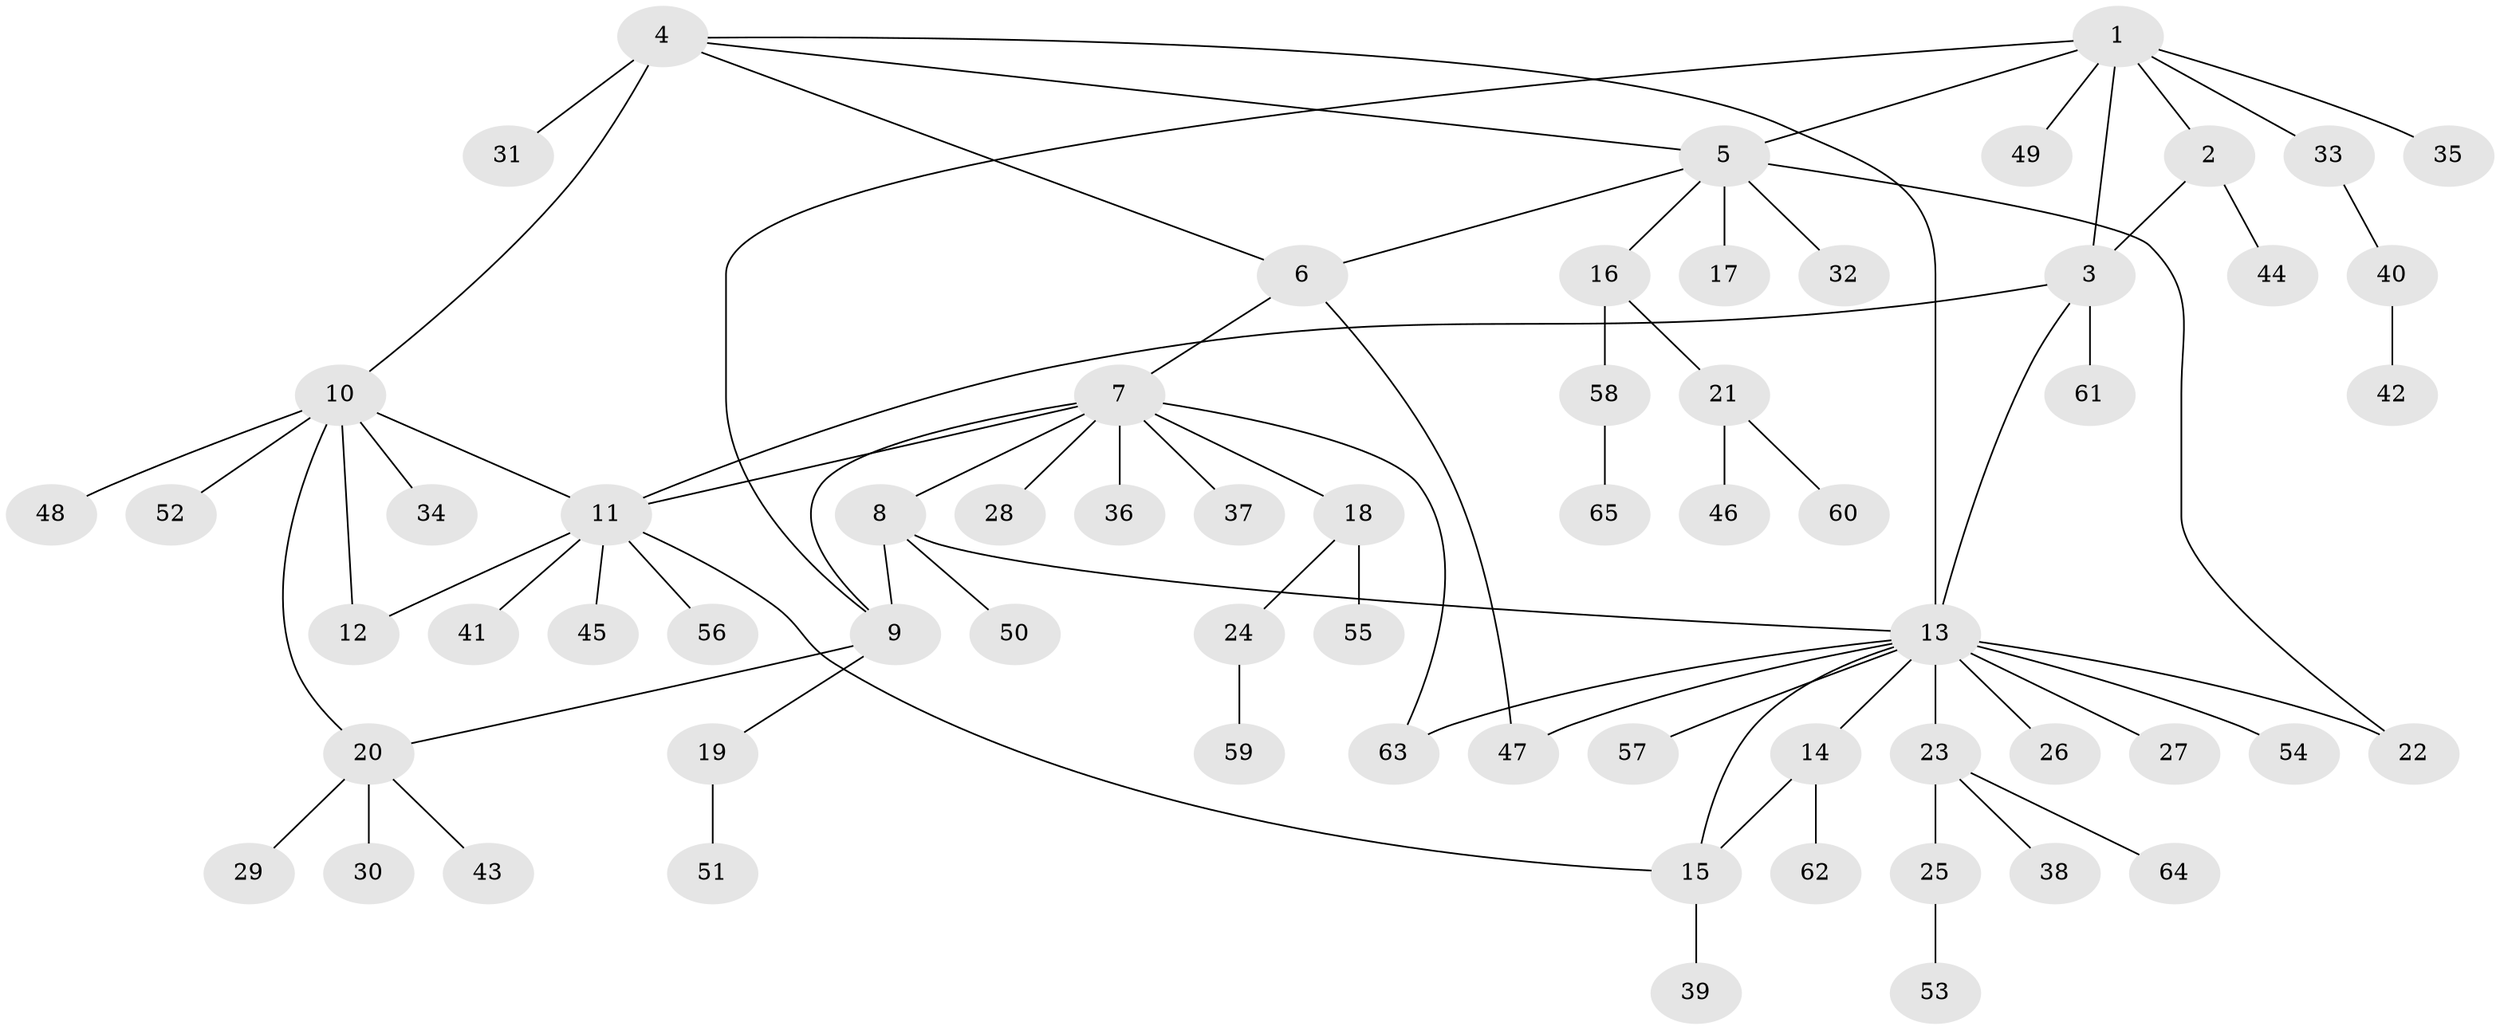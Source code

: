 // coarse degree distribution, {5: 0.041666666666666664, 4: 0.0625, 7: 0.041666666666666664, 10: 0.020833333333333332, 6: 0.041666666666666664, 12: 0.020833333333333332, 2: 0.0625, 3: 0.08333333333333333, 1: 0.625}
// Generated by graph-tools (version 1.1) at 2025/42/03/06/25 10:42:11]
// undirected, 65 vertices, 79 edges
graph export_dot {
graph [start="1"]
  node [color=gray90,style=filled];
  1;
  2;
  3;
  4;
  5;
  6;
  7;
  8;
  9;
  10;
  11;
  12;
  13;
  14;
  15;
  16;
  17;
  18;
  19;
  20;
  21;
  22;
  23;
  24;
  25;
  26;
  27;
  28;
  29;
  30;
  31;
  32;
  33;
  34;
  35;
  36;
  37;
  38;
  39;
  40;
  41;
  42;
  43;
  44;
  45;
  46;
  47;
  48;
  49;
  50;
  51;
  52;
  53;
  54;
  55;
  56;
  57;
  58;
  59;
  60;
  61;
  62;
  63;
  64;
  65;
  1 -- 2;
  1 -- 3;
  1 -- 5;
  1 -- 9;
  1 -- 33;
  1 -- 35;
  1 -- 49;
  2 -- 3;
  2 -- 44;
  3 -- 11;
  3 -- 13;
  3 -- 61;
  4 -- 5;
  4 -- 6;
  4 -- 10;
  4 -- 13;
  4 -- 31;
  5 -- 6;
  5 -- 16;
  5 -- 17;
  5 -- 22;
  5 -- 32;
  6 -- 7;
  6 -- 47;
  7 -- 8;
  7 -- 9;
  7 -- 11;
  7 -- 18;
  7 -- 28;
  7 -- 36;
  7 -- 37;
  7 -- 63;
  8 -- 9;
  8 -- 13;
  8 -- 50;
  9 -- 19;
  9 -- 20;
  10 -- 11;
  10 -- 12;
  10 -- 20;
  10 -- 34;
  10 -- 48;
  10 -- 52;
  11 -- 12;
  11 -- 15;
  11 -- 41;
  11 -- 45;
  11 -- 56;
  13 -- 14;
  13 -- 15;
  13 -- 22;
  13 -- 23;
  13 -- 26;
  13 -- 27;
  13 -- 47;
  13 -- 54;
  13 -- 57;
  13 -- 63;
  14 -- 15;
  14 -- 62;
  15 -- 39;
  16 -- 21;
  16 -- 58;
  18 -- 24;
  18 -- 55;
  19 -- 51;
  20 -- 29;
  20 -- 30;
  20 -- 43;
  21 -- 46;
  21 -- 60;
  23 -- 25;
  23 -- 38;
  23 -- 64;
  24 -- 59;
  25 -- 53;
  33 -- 40;
  40 -- 42;
  58 -- 65;
}
